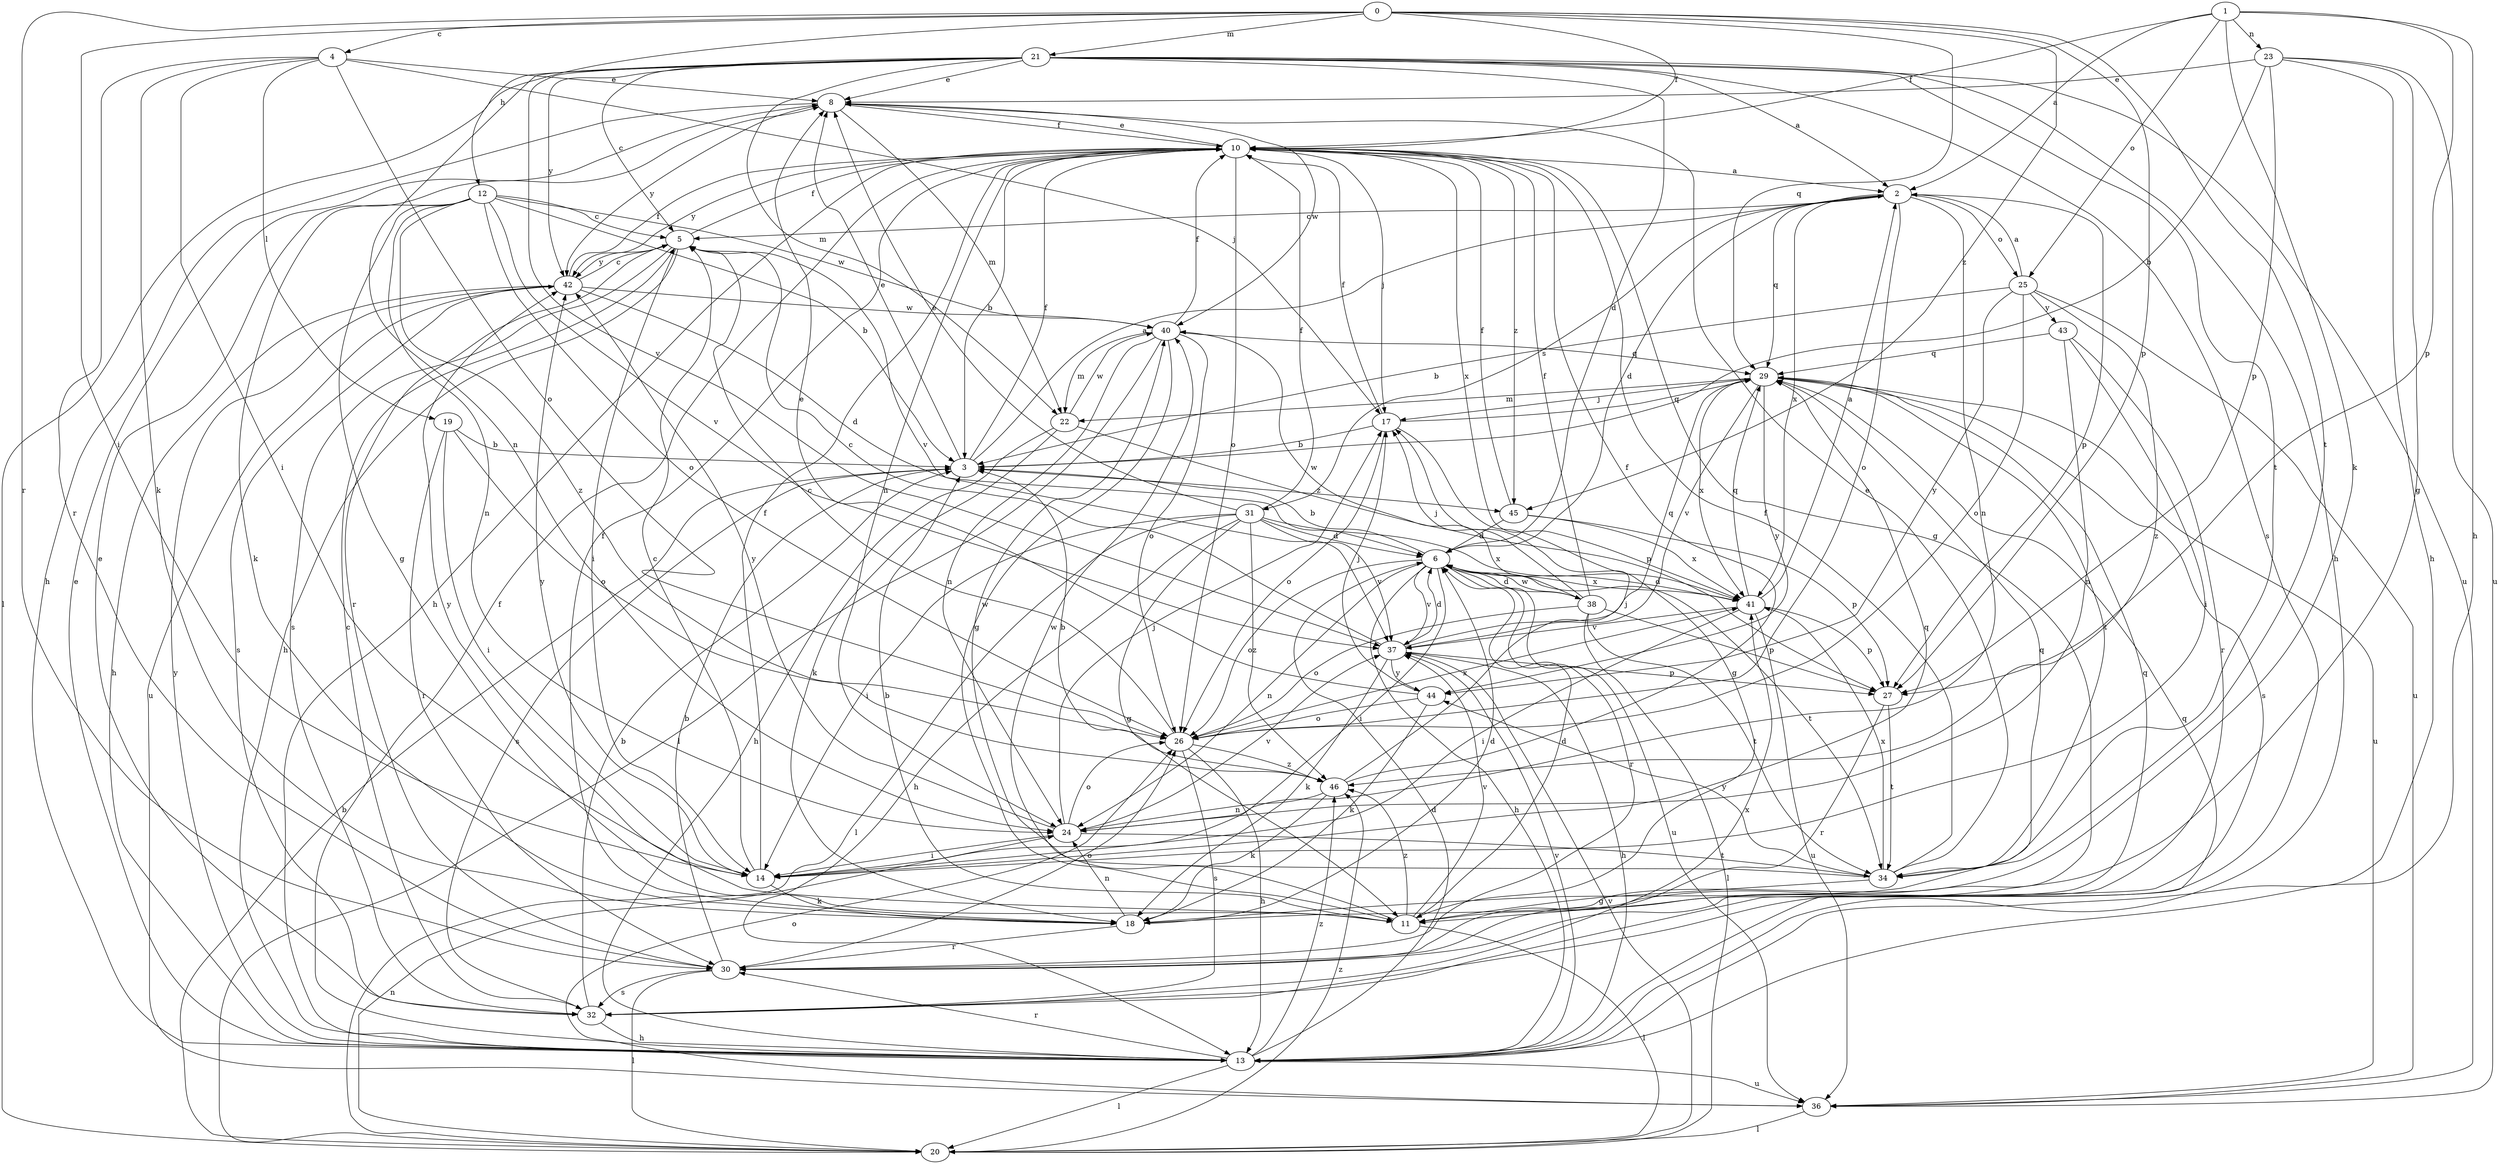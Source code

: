 strict digraph  {
0;
1;
2;
3;
4;
5;
6;
8;
10;
11;
12;
13;
14;
17;
18;
19;
20;
21;
22;
23;
24;
25;
26;
27;
29;
30;
31;
32;
34;
36;
37;
38;
40;
41;
42;
43;
44;
45;
46;
0 -> 4  [label=c];
0 -> 10  [label=f];
0 -> 12  [label=h];
0 -> 14  [label=i];
0 -> 21  [label=m];
0 -> 27  [label=p];
0 -> 29  [label=q];
0 -> 30  [label=r];
0 -> 34  [label=t];
0 -> 45  [label=z];
1 -> 2  [label=a];
1 -> 10  [label=f];
1 -> 13  [label=h];
1 -> 18  [label=k];
1 -> 23  [label=n];
1 -> 25  [label=o];
1 -> 27  [label=p];
2 -> 5  [label=c];
2 -> 6  [label=d];
2 -> 24  [label=n];
2 -> 25  [label=o];
2 -> 26  [label=o];
2 -> 27  [label=p];
2 -> 29  [label=q];
2 -> 31  [label=s];
2 -> 41  [label=x];
3 -> 2  [label=a];
3 -> 8  [label=e];
3 -> 10  [label=f];
3 -> 32  [label=s];
3 -> 45  [label=z];
4 -> 8  [label=e];
4 -> 14  [label=i];
4 -> 17  [label=j];
4 -> 18  [label=k];
4 -> 19  [label=l];
4 -> 26  [label=o];
4 -> 30  [label=r];
5 -> 10  [label=f];
5 -> 13  [label=h];
5 -> 14  [label=i];
5 -> 30  [label=r];
5 -> 32  [label=s];
5 -> 37  [label=v];
5 -> 42  [label=y];
6 -> 3  [label=b];
6 -> 13  [label=h];
6 -> 14  [label=i];
6 -> 24  [label=n];
6 -> 26  [label=o];
6 -> 30  [label=r];
6 -> 34  [label=t];
6 -> 36  [label=u];
6 -> 37  [label=v];
6 -> 38  [label=w];
6 -> 41  [label=x];
8 -> 10  [label=f];
8 -> 13  [label=h];
8 -> 22  [label=m];
8 -> 40  [label=w];
8 -> 42  [label=y];
10 -> 2  [label=a];
10 -> 3  [label=b];
10 -> 8  [label=e];
10 -> 11  [label=g];
10 -> 13  [label=h];
10 -> 17  [label=j];
10 -> 24  [label=n];
10 -> 26  [label=o];
10 -> 41  [label=x];
10 -> 42  [label=y];
10 -> 45  [label=z];
11 -> 3  [label=b];
11 -> 6  [label=d];
11 -> 20  [label=l];
11 -> 37  [label=v];
11 -> 40  [label=w];
11 -> 42  [label=y];
11 -> 46  [label=z];
12 -> 3  [label=b];
12 -> 5  [label=c];
12 -> 11  [label=g];
12 -> 18  [label=k];
12 -> 24  [label=n];
12 -> 26  [label=o];
12 -> 37  [label=v];
12 -> 40  [label=w];
12 -> 46  [label=z];
13 -> 6  [label=d];
13 -> 8  [label=e];
13 -> 10  [label=f];
13 -> 20  [label=l];
13 -> 29  [label=q];
13 -> 30  [label=r];
13 -> 36  [label=u];
13 -> 37  [label=v];
13 -> 42  [label=y];
13 -> 46  [label=z];
14 -> 5  [label=c];
14 -> 10  [label=f];
14 -> 18  [label=k];
14 -> 29  [label=q];
14 -> 42  [label=y];
17 -> 3  [label=b];
17 -> 10  [label=f];
17 -> 11  [label=g];
17 -> 26  [label=o];
17 -> 29  [label=q];
18 -> 6  [label=d];
18 -> 10  [label=f];
18 -> 24  [label=n];
18 -> 29  [label=q];
18 -> 30  [label=r];
19 -> 3  [label=b];
19 -> 14  [label=i];
19 -> 26  [label=o];
19 -> 30  [label=r];
20 -> 3  [label=b];
20 -> 24  [label=n];
20 -> 37  [label=v];
20 -> 46  [label=z];
21 -> 2  [label=a];
21 -> 5  [label=c];
21 -> 6  [label=d];
21 -> 8  [label=e];
21 -> 13  [label=h];
21 -> 20  [label=l];
21 -> 22  [label=m];
21 -> 24  [label=n];
21 -> 32  [label=s];
21 -> 34  [label=t];
21 -> 36  [label=u];
21 -> 37  [label=v];
21 -> 42  [label=y];
22 -> 13  [label=h];
22 -> 18  [label=k];
22 -> 27  [label=p];
22 -> 40  [label=w];
23 -> 3  [label=b];
23 -> 8  [label=e];
23 -> 11  [label=g];
23 -> 13  [label=h];
23 -> 27  [label=p];
23 -> 36  [label=u];
24 -> 14  [label=i];
24 -> 17  [label=j];
24 -> 26  [label=o];
24 -> 34  [label=t];
24 -> 37  [label=v];
24 -> 42  [label=y];
25 -> 2  [label=a];
25 -> 3  [label=b];
25 -> 26  [label=o];
25 -> 36  [label=u];
25 -> 43  [label=y];
25 -> 44  [label=y];
25 -> 46  [label=z];
26 -> 5  [label=c];
26 -> 13  [label=h];
26 -> 32  [label=s];
26 -> 41  [label=x];
26 -> 46  [label=z];
27 -> 30  [label=r];
27 -> 34  [label=t];
29 -> 17  [label=j];
29 -> 22  [label=m];
29 -> 32  [label=s];
29 -> 34  [label=t];
29 -> 36  [label=u];
29 -> 37  [label=v];
29 -> 41  [label=x];
29 -> 44  [label=y];
30 -> 3  [label=b];
30 -> 20  [label=l];
30 -> 26  [label=o];
30 -> 29  [label=q];
30 -> 32  [label=s];
31 -> 6  [label=d];
31 -> 8  [label=e];
31 -> 10  [label=f];
31 -> 11  [label=g];
31 -> 13  [label=h];
31 -> 14  [label=i];
31 -> 20  [label=l];
31 -> 37  [label=v];
31 -> 41  [label=x];
31 -> 46  [label=z];
32 -> 3  [label=b];
32 -> 5  [label=c];
32 -> 8  [label=e];
32 -> 13  [label=h];
32 -> 41  [label=x];
34 -> 8  [label=e];
34 -> 10  [label=f];
34 -> 11  [label=g];
34 -> 40  [label=w];
34 -> 41  [label=x];
34 -> 44  [label=y];
36 -> 20  [label=l];
36 -> 26  [label=o];
37 -> 5  [label=c];
37 -> 6  [label=d];
37 -> 13  [label=h];
37 -> 18  [label=k];
37 -> 27  [label=p];
37 -> 29  [label=q];
37 -> 44  [label=y];
38 -> 6  [label=d];
38 -> 10  [label=f];
38 -> 17  [label=j];
38 -> 20  [label=l];
38 -> 26  [label=o];
38 -> 27  [label=p];
38 -> 34  [label=t];
38 -> 40  [label=w];
40 -> 10  [label=f];
40 -> 11  [label=g];
40 -> 20  [label=l];
40 -> 22  [label=m];
40 -> 24  [label=n];
40 -> 26  [label=o];
40 -> 29  [label=q];
41 -> 2  [label=a];
41 -> 6  [label=d];
41 -> 14  [label=i];
41 -> 27  [label=p];
41 -> 29  [label=q];
41 -> 36  [label=u];
41 -> 37  [label=v];
42 -> 5  [label=c];
42 -> 6  [label=d];
42 -> 10  [label=f];
42 -> 13  [label=h];
42 -> 32  [label=s];
42 -> 36  [label=u];
42 -> 40  [label=w];
43 -> 14  [label=i];
43 -> 24  [label=n];
43 -> 29  [label=q];
43 -> 30  [label=r];
44 -> 8  [label=e];
44 -> 17  [label=j];
44 -> 18  [label=k];
44 -> 26  [label=o];
45 -> 6  [label=d];
45 -> 10  [label=f];
45 -> 27  [label=p];
45 -> 41  [label=x];
46 -> 3  [label=b];
46 -> 10  [label=f];
46 -> 17  [label=j];
46 -> 18  [label=k];
46 -> 24  [label=n];
}

